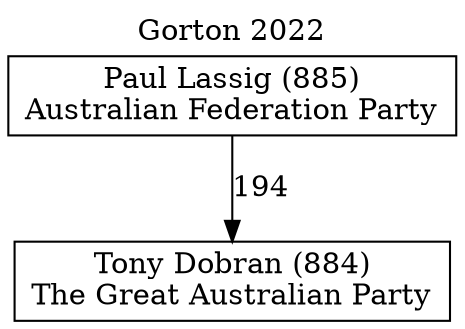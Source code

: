 // House preference flow
digraph "Tony Dobran (884)_Gorton_2022" {
	graph [label="Gorton 2022" labelloc=t mclimit=10]
	node [shape=box]
	"Tony Dobran (884)" [label="Tony Dobran (884)
The Great Australian Party"]
	"Paul Lassig (885)" [label="Paul Lassig (885)
Australian Federation Party"]
	"Paul Lassig (885)" -> "Tony Dobran (884)" [label=194]
}
